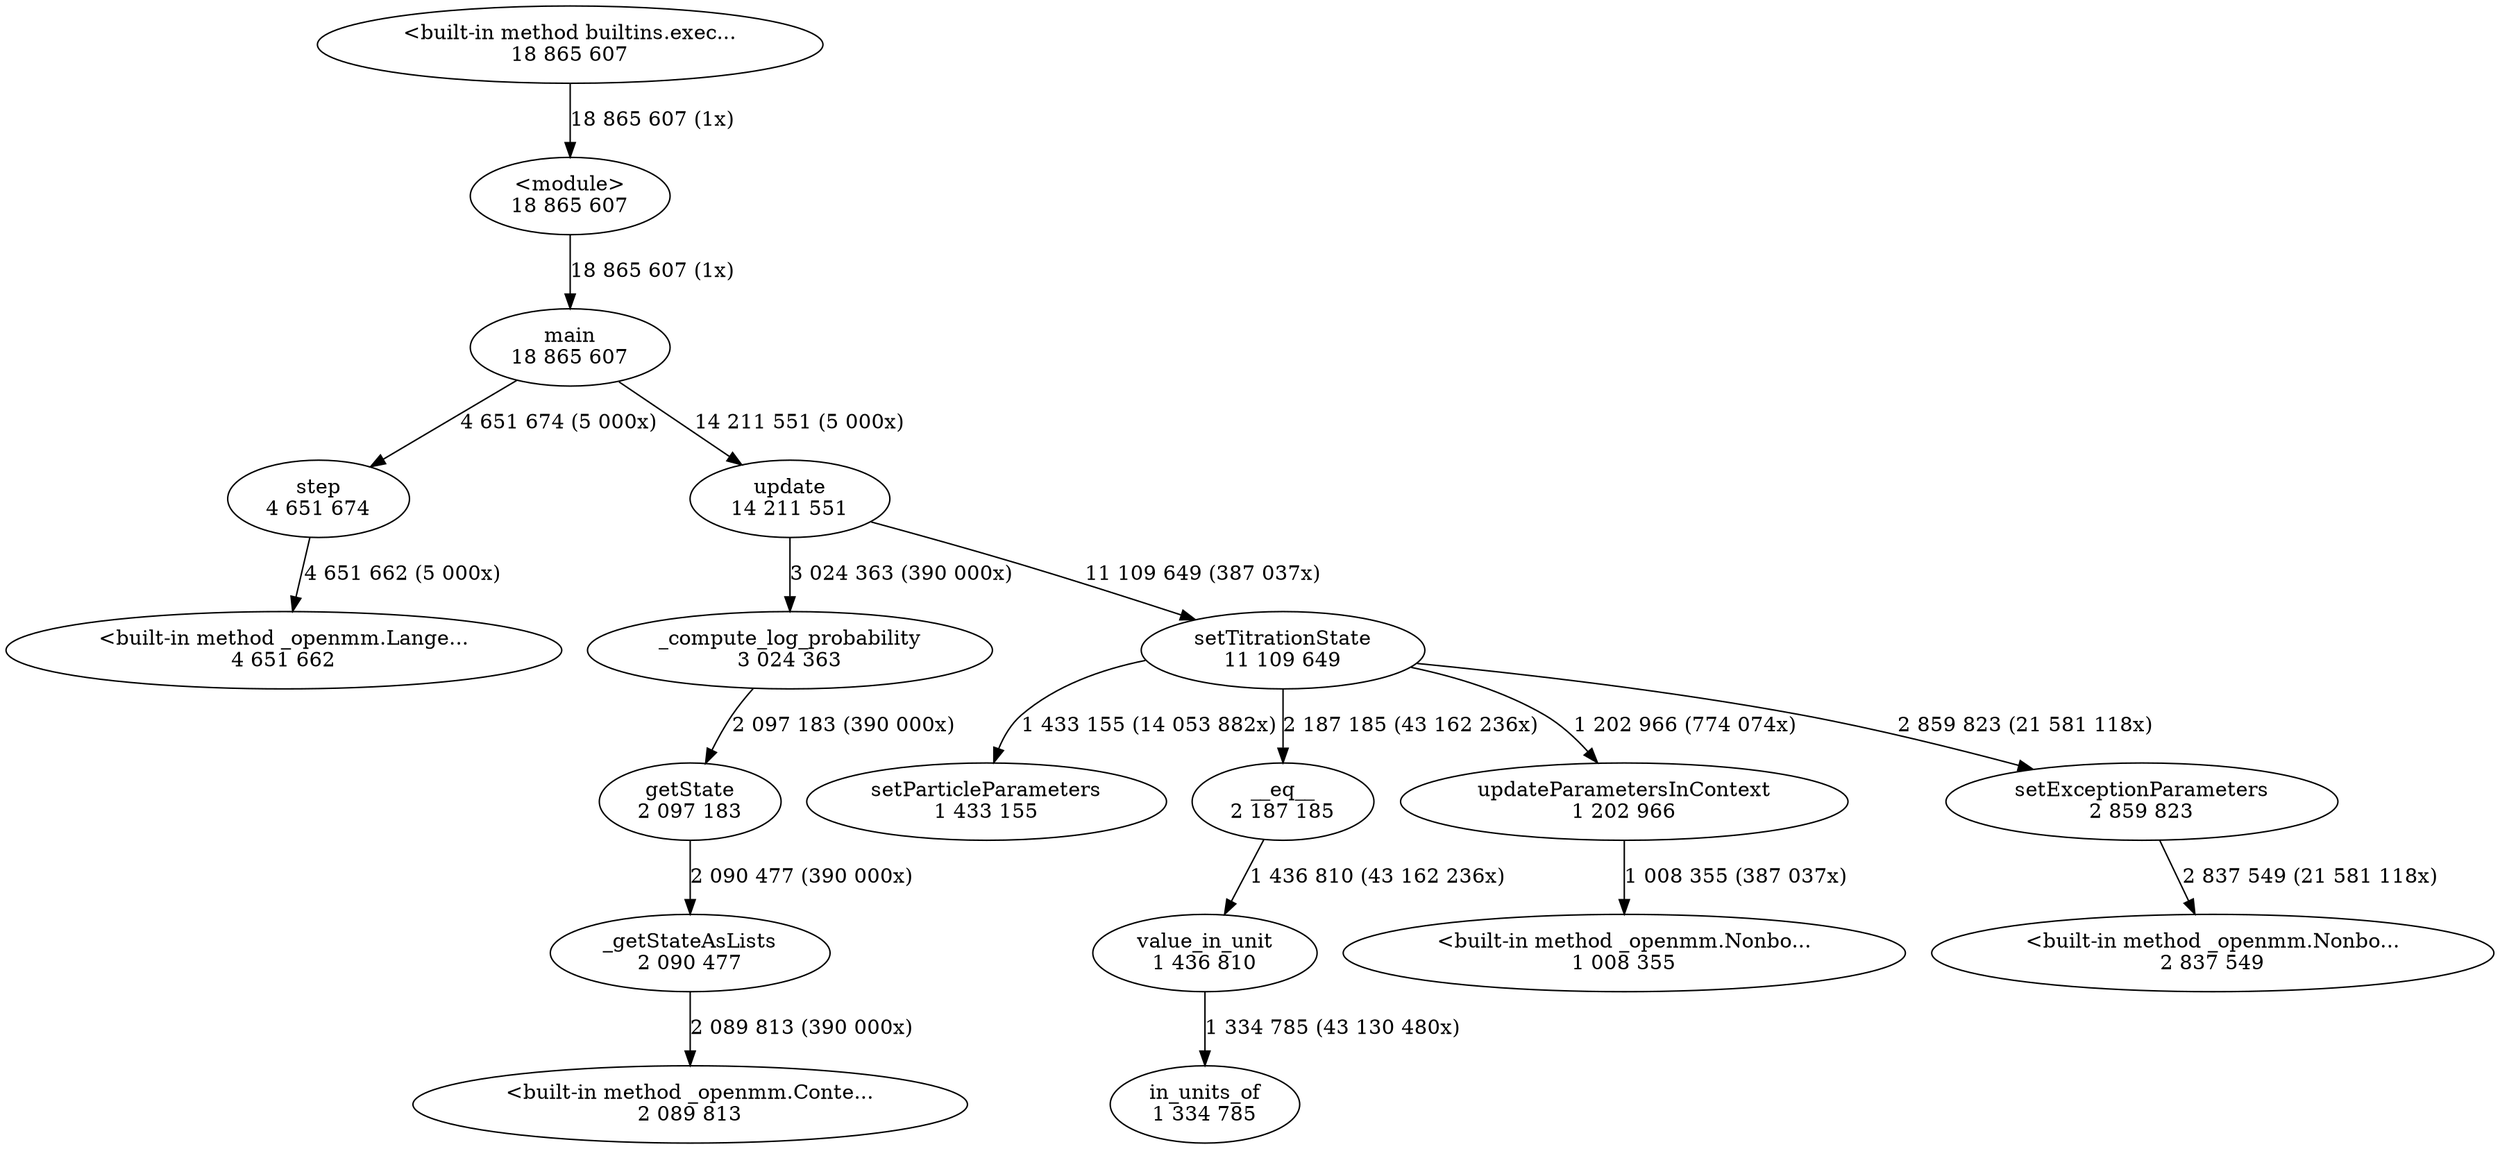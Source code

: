 digraph "callgraph" {
  F21ed5f8 [label="<built-in method builtins.exec...\n18 865 607"];
  F223d0e8 [label="<module>\n18 865 607"];
  F2247668 [label="main\n18 865 607"];
  F2249638 [label="step\n4 651 674"];
  F224a368 [label="update\n14 211 551"];
  F2269678 [label="setParticleParameters\n1 433 155"];
  F2276538 [label="_getStateAsLists\n2 090 477"];
  F2276a48 [label="<built-in method _openmm.Conte...\n2 089 813"];
  F2285578 [label="_compute_log_probability\n3 024 363"];
  F2286768 [label="getState\n2 097 183"];
  F22999e8 [label="__eq__\n2 187 185"];
  F229a0c8 [label="value_in_unit\n1 436 810"];
  F22a6618 [label="in_units_of\n1 334 785"];
  F22aca58 [label="updateParametersInContext\n1 202 966"];
  F22ad028 [label="<built-in method _openmm.Nonbo...\n1 008 355"];
  F22bb798 [label="<built-in method _openmm.Lange...\n4 651 662"];
  F22c95f8 [label="setTitrationState\n11 109 649"];
  F22cae68 [label="setExceptionParameters\n2 859 823"];
  F22d94a8 [label="<built-in method _openmm.Nonbo...\n2 837 549"];
  F21ed5f8 -> F223d0e8 [weight=2,label="18 865 607 (1x)"];
  F223d0e8 -> F2247668 [weight=2,label="18 865 607 (1x)"];
  F2247668 -> F2249638 [weight=2,label="4 651 674 (5 000x)"];
  F2247668 -> F224a368 [weight=2,label="14 211 551 (5 000x)"];
  F2249638 -> F22bb798 [weight=2,label="4 651 662 (5 000x)"];
  F224a368 -> F2285578 [weight=2,label="3 024 363 (390 000x)"];
  F224a368 -> F22c95f8 [weight=2,label="11 109 649 (387 037x)"];
  F2276538 -> F2276a48 [weight=2,label="2 089 813 (390 000x)"];
  F2285578 -> F2286768 [weight=2,label="2 097 183 (390 000x)"];
  F2286768 -> F2276538 [weight=2,label="2 090 477 (390 000x)"];
  F22999e8 -> F229a0c8 [weight=2,label="1 436 810 (43 162 236x)"];
  F229a0c8 -> F22a6618 [weight=2,label="1 334 785 (43 130 480x)"];
  F22aca58 -> F22ad028 [weight=2,label="1 008 355 (387 037x)"];
  F22c95f8 -> F2269678 [weight=2,label="1 433 155 (14 053 882x)"];
  F22c95f8 -> F22999e8 [weight=2,label="2 187 185 (43 162 236x)"];
  F22c95f8 -> F22aca58 [weight=2,label="1 202 966 (774 074x)"];
  F22c95f8 -> F22cae68 [weight=2,label="2 859 823 (21 581 118x)"];
  F22cae68 -> F22d94a8 [weight=2,label="2 837 549 (21 581 118x)"];
}
